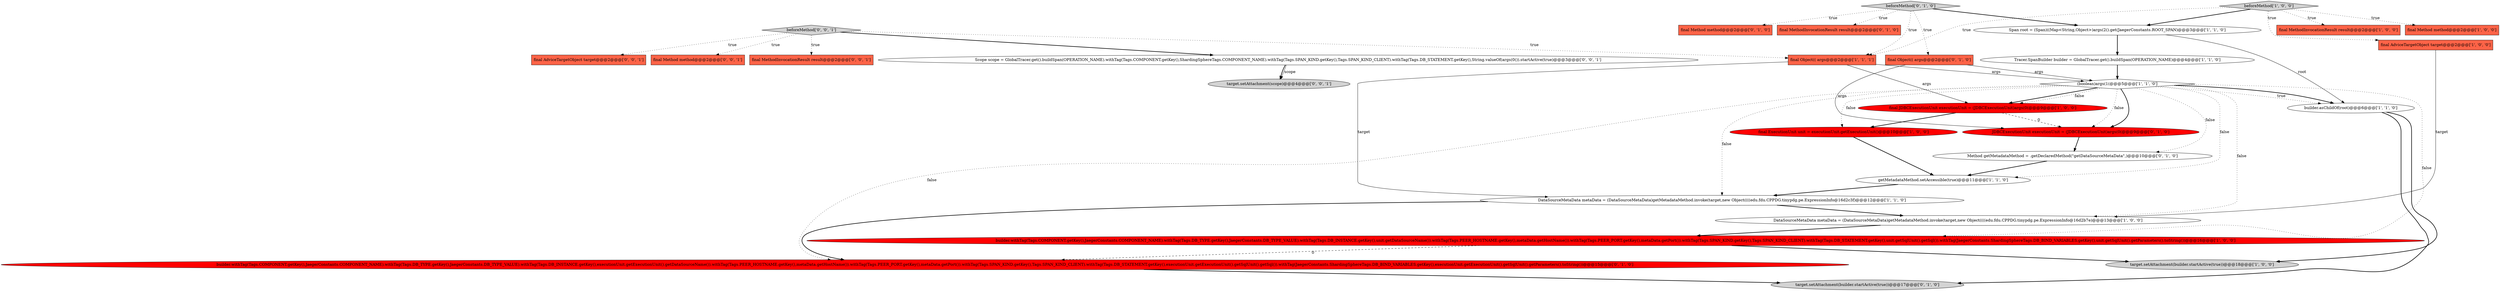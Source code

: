 digraph {
26 [style = filled, label = "Scope scope = GlobalTracer.get().buildSpan(OPERATION_NAME).withTag(Tags.COMPONENT.getKey(),ShardingSphereTags.COMPONENT_NAME).withTag(Tags.SPAN_KIND.getKey(),Tags.SPAN_KIND_CLIENT).withTag(Tags.DB_STATEMENT.getKey(),String.valueOf(args(0()).startActive(true)@@@3@@@['0', '0', '1']", fillcolor = white, shape = ellipse image = "AAA0AAABBB3BBB"];
24 [style = filled, label = "final AdviceTargetObject target@@@2@@@['0', '0', '1']", fillcolor = tomato, shape = box image = "AAA0AAABBB3BBB"];
17 [style = filled, label = "final MethodInvocationResult result@@@2@@@['0', '1', '0']", fillcolor = tomato, shape = box image = "AAA0AAABBB2BBB"];
15 [style = filled, label = "builder.withTag(Tags.COMPONENT.getKey(),JaegerConstants.COMPONENT_NAME).withTag(Tags.DB_TYPE.getKey(),JaegerConstants.DB_TYPE_VALUE).withTag(Tags.DB_INSTANCE.getKey(),unit.getDataSourceName()).withTag(Tags.PEER_HOSTNAME.getKey(),metaData.getHostName()).withTag(Tags.PEER_PORT.getKey(),metaData.getPort()).withTag(Tags.SPAN_KIND.getKey(),Tags.SPAN_KIND_CLIENT).withTag(Tags.DB_STATEMENT.getKey(),unit.getSqlUnit().getSql()).withTag(JaegerConstants.ShardingSphereTags.DB_BIND_VARIABLES.getKey(),unit.getSqlUnit().getParameters().toString())@@@16@@@['1', '0', '0']", fillcolor = red, shape = ellipse image = "AAA1AAABBB1BBB"];
23 [style = filled, label = "JDBCExecutionUnit executionUnit = (JDBCExecutionUnit)args(0(@@@9@@@['0', '1', '0']", fillcolor = red, shape = ellipse image = "AAA1AAABBB2BBB"];
1 [style = filled, label = "Span root = (Span)((Map<String,Object>)args(2().get(JaegerConstants.ROOT_SPAN)@@@3@@@['1', '1', '0']", fillcolor = white, shape = ellipse image = "AAA0AAABBB1BBB"];
27 [style = filled, label = "final MethodInvocationResult result@@@2@@@['0', '0', '1']", fillcolor = tomato, shape = box image = "AAA0AAABBB3BBB"];
5 [style = filled, label = "getMetadataMethod.setAccessible(true)@@@11@@@['1', '1', '0']", fillcolor = white, shape = ellipse image = "AAA0AAABBB1BBB"];
18 [style = filled, label = "target.setAttachment(builder.startActive(true))@@@17@@@['0', '1', '0']", fillcolor = lightgray, shape = ellipse image = "AAA0AAABBB2BBB"];
13 [style = filled, label = "final Object(( args@@@2@@@['1', '1', '1']", fillcolor = tomato, shape = box image = "AAA0AAABBB1BBB"];
19 [style = filled, label = "final Method method@@@2@@@['0', '1', '0']", fillcolor = tomato, shape = box image = "AAA0AAABBB2BBB"];
0 [style = filled, label = "Tracer.SpanBuilder builder = GlobalTracer.get().buildSpan(OPERATION_NAME)@@@4@@@['1', '1', '0']", fillcolor = white, shape = ellipse image = "AAA0AAABBB1BBB"];
8 [style = filled, label = "final MethodInvocationResult result@@@2@@@['1', '0', '0']", fillcolor = tomato, shape = box image = "AAA0AAABBB1BBB"];
6 [style = filled, label = "final AdviceTargetObject target@@@2@@@['1', '0', '0']", fillcolor = tomato, shape = box image = "AAA0AAABBB1BBB"];
2 [style = filled, label = "final ExecutionUnit unit = executionUnit.getExecutionUnit()@@@10@@@['1', '0', '0']", fillcolor = red, shape = ellipse image = "AAA1AAABBB1BBB"];
20 [style = filled, label = "final Object(( args@@@2@@@['0', '1', '0']", fillcolor = tomato, shape = box image = "AAA0AAABBB2BBB"];
10 [style = filled, label = "final JDBCExecutionUnit executionUnit = (JDBCExecutionUnit)args(0(@@@9@@@['1', '0', '0']", fillcolor = red, shape = ellipse image = "AAA1AAABBB1BBB"];
16 [style = filled, label = "builder.withTag(Tags.COMPONENT.getKey(),JaegerConstants.COMPONENT_NAME).withTag(Tags.DB_TYPE.getKey(),JaegerConstants.DB_TYPE_VALUE).withTag(Tags.DB_INSTANCE.getKey(),executionUnit.getExecutionUnit().getDataSourceName()).withTag(Tags.PEER_HOSTNAME.getKey(),metaData.getHostName()).withTag(Tags.PEER_PORT.getKey(),metaData.getPort()).withTag(Tags.SPAN_KIND.getKey(),Tags.SPAN_KIND_CLIENT).withTag(Tags.DB_STATEMENT.getKey(),executionUnit.getExecutionUnit().getSqlUnit().getSql()).withTag(JaegerConstants.ShardingSphereTags.DB_BIND_VARIABLES.getKey(),executionUnit.getExecutionUnit().getSqlUnit().getParameters().toString())@@@15@@@['0', '1', '0']", fillcolor = red, shape = ellipse image = "AAA1AAABBB2BBB"];
25 [style = filled, label = "final Method method@@@2@@@['0', '0', '1']", fillcolor = tomato, shape = box image = "AAA0AAABBB3BBB"];
7 [style = filled, label = "DataSourceMetaData metaData = (DataSourceMetaData)getMetadataMethod.invoke(target,new Object((((edu.fdu.CPPDG.tinypdg.pe.ExpressionInfo@16d2c3f)@@@12@@@['1', '1', '0']", fillcolor = white, shape = ellipse image = "AAA0AAABBB1BBB"];
12 [style = filled, label = "final Method method@@@2@@@['1', '0', '0']", fillcolor = tomato, shape = box image = "AAA0AAABBB1BBB"];
9 [style = filled, label = "builder.asChildOf(root)@@@6@@@['1', '1', '0']", fillcolor = white, shape = ellipse image = "AAA0AAABBB1BBB"];
4 [style = filled, label = "target.setAttachment(builder.startActive(true))@@@18@@@['1', '0', '0']", fillcolor = lightgray, shape = ellipse image = "AAA0AAABBB1BBB"];
22 [style = filled, label = "beforeMethod['0', '1', '0']", fillcolor = lightgray, shape = diamond image = "AAA0AAABBB2BBB"];
11 [style = filled, label = "beforeMethod['1', '0', '0']", fillcolor = lightgray, shape = diamond image = "AAA0AAABBB1BBB"];
21 [style = filled, label = "Method getMetadataMethod = .getDeclaredMethod(\"getDataSourceMetaData\",)@@@10@@@['0', '1', '0']", fillcolor = white, shape = ellipse image = "AAA0AAABBB2BBB"];
3 [style = filled, label = "(boolean)args(1(@@@5@@@['1', '1', '0']", fillcolor = white, shape = diamond image = "AAA0AAABBB1BBB"];
28 [style = filled, label = "beforeMethod['0', '0', '1']", fillcolor = lightgray, shape = diamond image = "AAA0AAABBB3BBB"];
14 [style = filled, label = "DataSourceMetaData metaData = (DataSourceMetaData)getMetadataMethod.invoke(target,new Object((((edu.fdu.CPPDG.tinypdg.pe.ExpressionInfo@16d2b7e)@@@13@@@['1', '0', '0']", fillcolor = white, shape = ellipse image = "AAA0AAABBB1BBB"];
29 [style = filled, label = "target.setAttachment(scope)@@@4@@@['0', '0', '1']", fillcolor = lightgray, shape = ellipse image = "AAA0AAABBB3BBB"];
0->3 [style = bold, label=""];
15->16 [style = dashed, label="0"];
16->18 [style = bold, label=""];
22->19 [style = dotted, label="true"];
1->9 [style = solid, label="root"];
11->1 [style = bold, label=""];
13->7 [style = solid, label="target"];
20->3 [style = solid, label="args"];
6->14 [style = solid, label="target"];
26->29 [style = bold, label=""];
9->4 [style = bold, label=""];
28->25 [style = dotted, label="true"];
11->12 [style = dotted, label="true"];
26->29 [style = solid, label="scope"];
3->7 [style = dotted, label="false"];
3->14 [style = dotted, label="false"];
28->26 [style = bold, label=""];
3->15 [style = dotted, label="false"];
1->0 [style = bold, label=""];
11->13 [style = dotted, label="true"];
3->9 [style = dotted, label="true"];
20->23 [style = solid, label="args"];
7->14 [style = bold, label=""];
3->9 [style = bold, label=""];
3->10 [style = bold, label=""];
21->5 [style = bold, label=""];
3->10 [style = dotted, label="false"];
3->23 [style = bold, label=""];
13->3 [style = solid, label="args"];
28->24 [style = dotted, label="true"];
9->18 [style = bold, label=""];
22->20 [style = dotted, label="true"];
23->21 [style = bold, label=""];
11->6 [style = dotted, label="true"];
13->10 [style = solid, label="args"];
7->16 [style = bold, label=""];
22->13 [style = dotted, label="true"];
15->4 [style = bold, label=""];
5->7 [style = bold, label=""];
11->8 [style = dotted, label="true"];
10->2 [style = bold, label=""];
14->15 [style = bold, label=""];
3->23 [style = dotted, label="false"];
22->17 [style = dotted, label="true"];
22->1 [style = bold, label=""];
3->21 [style = dotted, label="false"];
28->27 [style = dotted, label="true"];
3->5 [style = dotted, label="false"];
3->2 [style = dotted, label="false"];
28->13 [style = dotted, label="true"];
3->16 [style = dotted, label="false"];
10->23 [style = dashed, label="0"];
2->5 [style = bold, label=""];
}
